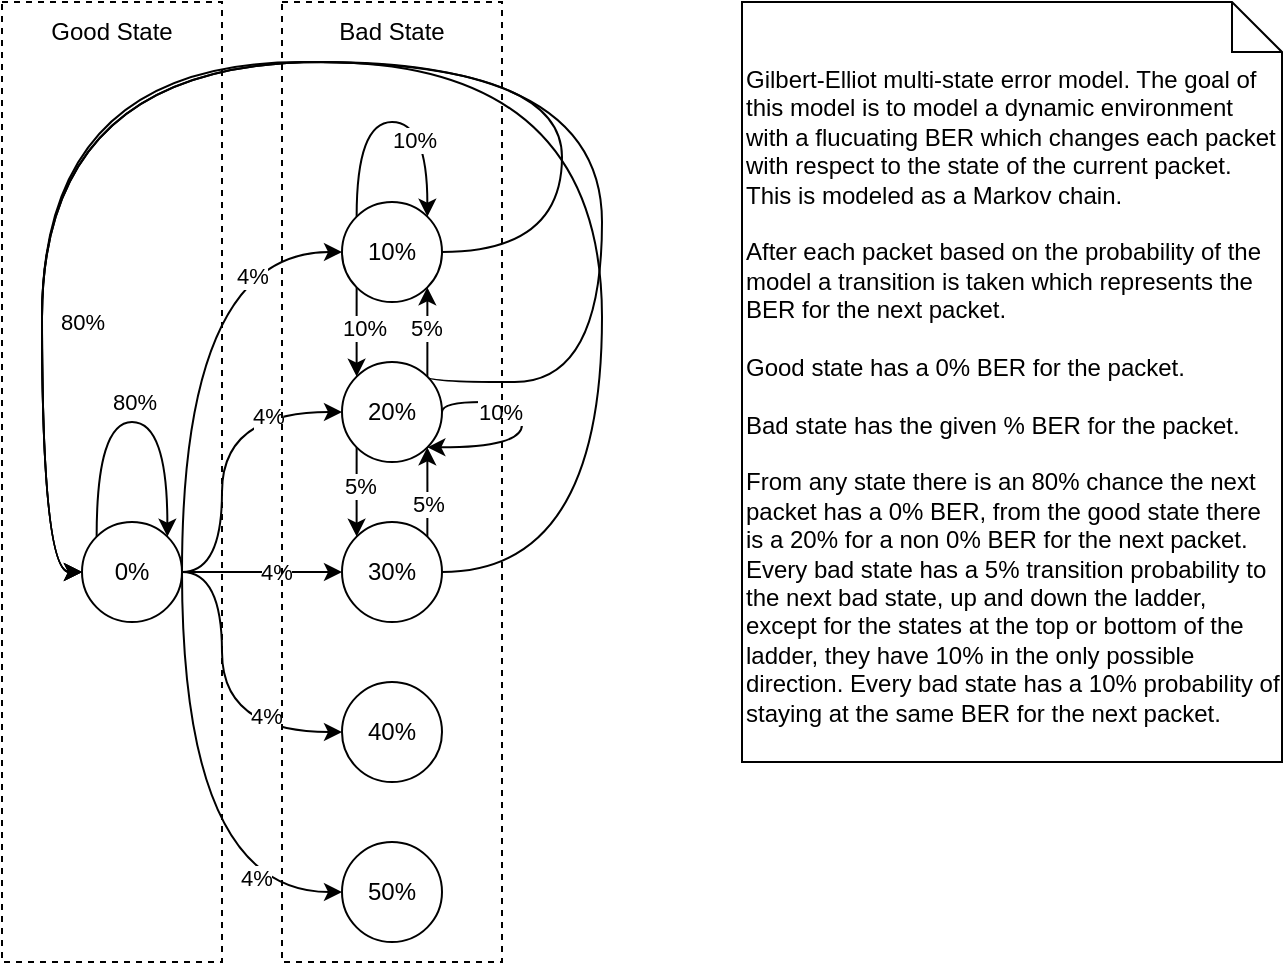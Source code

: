 <mxfile version="22.0.6" type="device">
  <diagram name="Page-1" id="VAwGCIa7mheN4QyBP41w">
    <mxGraphModel dx="1185" dy="660" grid="1" gridSize="10" guides="1" tooltips="1" connect="1" arrows="1" fold="1" page="1" pageScale="1" pageWidth="850" pageHeight="1100" math="0" shadow="0">
      <root>
        <mxCell id="0" />
        <mxCell id="1" parent="0" />
        <mxCell id="MP1VxRhWsE6Jve0MhrJB-9" style="edgeStyle=orthogonalEdgeStyle;rounded=0;orthogonalLoop=1;jettySize=auto;html=1;exitX=1;exitY=0.5;exitDx=0;exitDy=0;curved=1;" edge="1" parent="1" source="MP1VxRhWsE6Jve0MhrJB-1" target="MP1VxRhWsE6Jve0MhrJB-2">
          <mxGeometry relative="1" as="geometry">
            <Array as="points">
              <mxPoint x="240" y="285" />
            </Array>
          </mxGeometry>
        </mxCell>
        <mxCell id="MP1VxRhWsE6Jve0MhrJB-20" value="4%" style="edgeLabel;html=1;align=center;verticalAlign=middle;resizable=0;points=[];" vertex="1" connectable="0" parent="MP1VxRhWsE6Jve0MhrJB-9">
          <mxGeometry x="0.62" y="-12" relative="1" as="geometry">
            <mxPoint as="offset" />
          </mxGeometry>
        </mxCell>
        <mxCell id="MP1VxRhWsE6Jve0MhrJB-10" style="edgeStyle=orthogonalEdgeStyle;rounded=0;orthogonalLoop=1;jettySize=auto;html=1;exitX=1;exitY=0.5;exitDx=0;exitDy=0;curved=1;" edge="1" parent="1" source="MP1VxRhWsE6Jve0MhrJB-1" target="MP1VxRhWsE6Jve0MhrJB-3">
          <mxGeometry relative="1" as="geometry">
            <Array as="points">
              <mxPoint x="260" y="445" />
              <mxPoint x="260" y="365" />
            </Array>
          </mxGeometry>
        </mxCell>
        <mxCell id="MP1VxRhWsE6Jve0MhrJB-15" value="4%" style="edgeLabel;html=1;align=center;verticalAlign=middle;resizable=0;points=[];" vertex="1" connectable="0" parent="MP1VxRhWsE6Jve0MhrJB-10">
          <mxGeometry x="0.537" y="-2" relative="1" as="geometry">
            <mxPoint as="offset" />
          </mxGeometry>
        </mxCell>
        <mxCell id="MP1VxRhWsE6Jve0MhrJB-11" style="edgeStyle=orthogonalEdgeStyle;rounded=0;orthogonalLoop=1;jettySize=auto;html=1;exitX=1;exitY=0.5;exitDx=0;exitDy=0;" edge="1" parent="1" source="MP1VxRhWsE6Jve0MhrJB-1" target="MP1VxRhWsE6Jve0MhrJB-4">
          <mxGeometry relative="1" as="geometry" />
        </mxCell>
        <mxCell id="MP1VxRhWsE6Jve0MhrJB-16" value="4%" style="edgeLabel;html=1;align=center;verticalAlign=middle;resizable=0;points=[];" vertex="1" connectable="0" parent="MP1VxRhWsE6Jve0MhrJB-11">
          <mxGeometry x="0.161" relative="1" as="geometry">
            <mxPoint as="offset" />
          </mxGeometry>
        </mxCell>
        <mxCell id="MP1VxRhWsE6Jve0MhrJB-12" style="edgeStyle=orthogonalEdgeStyle;rounded=0;orthogonalLoop=1;jettySize=auto;html=1;exitX=1;exitY=0.5;exitDx=0;exitDy=0;curved=1;" edge="1" parent="1" source="MP1VxRhWsE6Jve0MhrJB-1" target="MP1VxRhWsE6Jve0MhrJB-5">
          <mxGeometry relative="1" as="geometry">
            <Array as="points">
              <mxPoint x="260" y="445" />
              <mxPoint x="260" y="525" />
            </Array>
          </mxGeometry>
        </mxCell>
        <mxCell id="MP1VxRhWsE6Jve0MhrJB-18" value="4%" style="edgeLabel;html=1;align=center;verticalAlign=middle;resizable=0;points=[];" vertex="1" connectable="0" parent="MP1VxRhWsE6Jve0MhrJB-12">
          <mxGeometry x="0.523" y="8" relative="1" as="geometry">
            <mxPoint as="offset" />
          </mxGeometry>
        </mxCell>
        <mxCell id="MP1VxRhWsE6Jve0MhrJB-13" style="edgeStyle=orthogonalEdgeStyle;rounded=0;orthogonalLoop=1;jettySize=auto;html=1;exitX=1;exitY=0.5;exitDx=0;exitDy=0;curved=1;" edge="1" parent="1" source="MP1VxRhWsE6Jve0MhrJB-1" target="MP1VxRhWsE6Jve0MhrJB-6">
          <mxGeometry relative="1" as="geometry">
            <Array as="points">
              <mxPoint x="240" y="605" />
            </Array>
          </mxGeometry>
        </mxCell>
        <mxCell id="MP1VxRhWsE6Jve0MhrJB-19" value="4%" style="edgeLabel;html=1;align=center;verticalAlign=middle;resizable=0;points=[];" vertex="1" connectable="0" parent="MP1VxRhWsE6Jve0MhrJB-13">
          <mxGeometry x="0.636" y="7" relative="1" as="geometry">
            <mxPoint as="offset" />
          </mxGeometry>
        </mxCell>
        <mxCell id="MP1VxRhWsE6Jve0MhrJB-1" value="0%" style="ellipse;whiteSpace=wrap;html=1;aspect=fixed;" vertex="1" parent="1">
          <mxGeometry x="190" y="420" width="50" height="50" as="geometry" />
        </mxCell>
        <mxCell id="MP1VxRhWsE6Jve0MhrJB-23" style="edgeStyle=orthogonalEdgeStyle;rounded=0;orthogonalLoop=1;jettySize=auto;html=1;exitX=0;exitY=1;exitDx=0;exitDy=0;entryX=0;entryY=0;entryDx=0;entryDy=0;" edge="1" parent="1" source="MP1VxRhWsE6Jve0MhrJB-2" target="MP1VxRhWsE6Jve0MhrJB-3">
          <mxGeometry relative="1" as="geometry" />
        </mxCell>
        <mxCell id="MP1VxRhWsE6Jve0MhrJB-24" value="10%" style="edgeLabel;html=1;align=center;verticalAlign=middle;resizable=0;points=[];" vertex="1" connectable="0" parent="MP1VxRhWsE6Jve0MhrJB-23">
          <mxGeometry x="0.337" y="-3" relative="1" as="geometry">
            <mxPoint x="6" y="-3" as="offset" />
          </mxGeometry>
        </mxCell>
        <mxCell id="MP1VxRhWsE6Jve0MhrJB-33" style="edgeStyle=orthogonalEdgeStyle;rounded=0;orthogonalLoop=1;jettySize=auto;html=1;exitX=1;exitY=0.5;exitDx=0;exitDy=0;entryX=0;entryY=0.5;entryDx=0;entryDy=0;curved=1;" edge="1" parent="1" source="MP1VxRhWsE6Jve0MhrJB-2" target="MP1VxRhWsE6Jve0MhrJB-1">
          <mxGeometry relative="1" as="geometry">
            <Array as="points">
              <mxPoint x="430" y="285" />
              <mxPoint x="430" y="190" />
              <mxPoint x="170" y="190" />
              <mxPoint x="170" y="445" />
            </Array>
          </mxGeometry>
        </mxCell>
        <mxCell id="MP1VxRhWsE6Jve0MhrJB-2" value="10%" style="ellipse;whiteSpace=wrap;html=1;aspect=fixed;" vertex="1" parent="1">
          <mxGeometry x="320" y="260" width="50" height="50" as="geometry" />
        </mxCell>
        <mxCell id="MP1VxRhWsE6Jve0MhrJB-25" style="edgeStyle=orthogonalEdgeStyle;rounded=0;orthogonalLoop=1;jettySize=auto;html=1;exitX=1;exitY=0;exitDx=0;exitDy=0;entryX=1;entryY=1;entryDx=0;entryDy=0;" edge="1" parent="1" source="MP1VxRhWsE6Jve0MhrJB-3" target="MP1VxRhWsE6Jve0MhrJB-2">
          <mxGeometry relative="1" as="geometry" />
        </mxCell>
        <mxCell id="MP1VxRhWsE6Jve0MhrJB-26" value="5%" style="edgeLabel;html=1;align=center;verticalAlign=middle;resizable=0;points=[];" vertex="1" connectable="0" parent="MP1VxRhWsE6Jve0MhrJB-25">
          <mxGeometry x="0.376" y="1" relative="1" as="geometry">
            <mxPoint as="offset" />
          </mxGeometry>
        </mxCell>
        <mxCell id="MP1VxRhWsE6Jve0MhrJB-29" style="edgeStyle=orthogonalEdgeStyle;rounded=0;orthogonalLoop=1;jettySize=auto;html=1;exitX=0;exitY=1;exitDx=0;exitDy=0;entryX=0;entryY=0;entryDx=0;entryDy=0;" edge="1" parent="1" source="MP1VxRhWsE6Jve0MhrJB-3" target="MP1VxRhWsE6Jve0MhrJB-4">
          <mxGeometry relative="1" as="geometry" />
        </mxCell>
        <mxCell id="MP1VxRhWsE6Jve0MhrJB-31" value="5%" style="edgeLabel;html=1;align=center;verticalAlign=middle;resizable=0;points=[];" vertex="1" connectable="0" parent="MP1VxRhWsE6Jve0MhrJB-29">
          <mxGeometry x="-0.411" y="1" relative="1" as="geometry">
            <mxPoint as="offset" />
          </mxGeometry>
        </mxCell>
        <mxCell id="MP1VxRhWsE6Jve0MhrJB-34" style="edgeStyle=orthogonalEdgeStyle;rounded=0;orthogonalLoop=1;jettySize=auto;html=1;exitX=1;exitY=0;exitDx=0;exitDy=0;curved=1;entryX=0;entryY=0.5;entryDx=0;entryDy=0;" edge="1" parent="1" source="MP1VxRhWsE6Jve0MhrJB-3" target="MP1VxRhWsE6Jve0MhrJB-1">
          <mxGeometry relative="1" as="geometry">
            <Array as="points">
              <mxPoint x="363" y="350" />
              <mxPoint x="450" y="350" />
              <mxPoint x="450" y="190" />
              <mxPoint x="170" y="190" />
              <mxPoint x="170" y="445" />
            </Array>
          </mxGeometry>
        </mxCell>
        <mxCell id="MP1VxRhWsE6Jve0MhrJB-36" value="80%" style="edgeLabel;html=1;align=center;verticalAlign=middle;resizable=0;points=[];" vertex="1" connectable="0" parent="MP1VxRhWsE6Jve0MhrJB-34">
          <mxGeometry x="0.029" y="1" relative="1" as="geometry">
            <mxPoint x="-96" y="129" as="offset" />
          </mxGeometry>
        </mxCell>
        <mxCell id="MP1VxRhWsE6Jve0MhrJB-3" value="20%" style="ellipse;whiteSpace=wrap;html=1;aspect=fixed;" vertex="1" parent="1">
          <mxGeometry x="320" y="340" width="50" height="50" as="geometry" />
        </mxCell>
        <mxCell id="MP1VxRhWsE6Jve0MhrJB-30" style="edgeStyle=orthogonalEdgeStyle;rounded=0;orthogonalLoop=1;jettySize=auto;html=1;exitX=1;exitY=0;exitDx=0;exitDy=0;entryX=1;entryY=1;entryDx=0;entryDy=0;" edge="1" parent="1" source="MP1VxRhWsE6Jve0MhrJB-4" target="MP1VxRhWsE6Jve0MhrJB-3">
          <mxGeometry relative="1" as="geometry" />
        </mxCell>
        <mxCell id="MP1VxRhWsE6Jve0MhrJB-32" value="5%" style="edgeLabel;html=1;align=center;verticalAlign=middle;resizable=0;points=[];" vertex="1" connectable="0" parent="MP1VxRhWsE6Jve0MhrJB-30">
          <mxGeometry x="-0.473" relative="1" as="geometry">
            <mxPoint as="offset" />
          </mxGeometry>
        </mxCell>
        <mxCell id="MP1VxRhWsE6Jve0MhrJB-37" style="edgeStyle=orthogonalEdgeStyle;rounded=0;orthogonalLoop=1;jettySize=auto;html=1;exitX=1;exitY=0.5;exitDx=0;exitDy=0;entryX=0;entryY=0.5;entryDx=0;entryDy=0;curved=1;" edge="1" parent="1" source="MP1VxRhWsE6Jve0MhrJB-4" target="MP1VxRhWsE6Jve0MhrJB-1">
          <mxGeometry relative="1" as="geometry">
            <Array as="points">
              <mxPoint x="450" y="445" />
              <mxPoint x="450" y="190" />
              <mxPoint x="170" y="190" />
              <mxPoint x="170" y="445" />
            </Array>
          </mxGeometry>
        </mxCell>
        <mxCell id="MP1VxRhWsE6Jve0MhrJB-4" value="30%" style="ellipse;whiteSpace=wrap;html=1;aspect=fixed;" vertex="1" parent="1">
          <mxGeometry x="320" y="420" width="50" height="50" as="geometry" />
        </mxCell>
        <mxCell id="MP1VxRhWsE6Jve0MhrJB-5" value="40%" style="ellipse;whiteSpace=wrap;html=1;aspect=fixed;" vertex="1" parent="1">
          <mxGeometry x="320" y="500" width="50" height="50" as="geometry" />
        </mxCell>
        <mxCell id="MP1VxRhWsE6Jve0MhrJB-6" value="50%" style="ellipse;whiteSpace=wrap;html=1;aspect=fixed;" vertex="1" parent="1">
          <mxGeometry x="320" y="580" width="50" height="50" as="geometry" />
        </mxCell>
        <mxCell id="MP1VxRhWsE6Jve0MhrJB-7" style="edgeStyle=orthogonalEdgeStyle;rounded=0;orthogonalLoop=1;jettySize=auto;html=1;exitX=0;exitY=0;exitDx=0;exitDy=0;entryX=1;entryY=0;entryDx=0;entryDy=0;curved=1;" edge="1" parent="1" source="MP1VxRhWsE6Jve0MhrJB-1" target="MP1VxRhWsE6Jve0MhrJB-1">
          <mxGeometry relative="1" as="geometry">
            <Array as="points">
              <mxPoint x="197" y="370" />
              <mxPoint x="233" y="370" />
            </Array>
          </mxGeometry>
        </mxCell>
        <mxCell id="MP1VxRhWsE6Jve0MhrJB-8" value="80%" style="edgeLabel;html=1;align=center;verticalAlign=middle;resizable=0;points=[];" vertex="1" connectable="0" parent="MP1VxRhWsE6Jve0MhrJB-7">
          <mxGeometry x="-0.339" y="-6" relative="1" as="geometry">
            <mxPoint x="12" y="-18" as="offset" />
          </mxGeometry>
        </mxCell>
        <mxCell id="MP1VxRhWsE6Jve0MhrJB-21" style="edgeStyle=orthogonalEdgeStyle;rounded=0;orthogonalLoop=1;jettySize=auto;html=1;exitX=0;exitY=0;exitDx=0;exitDy=0;entryX=1;entryY=0;entryDx=0;entryDy=0;curved=1;" edge="1" parent="1" source="MP1VxRhWsE6Jve0MhrJB-2" target="MP1VxRhWsE6Jve0MhrJB-2">
          <mxGeometry relative="1" as="geometry">
            <Array as="points">
              <mxPoint x="327" y="220" />
              <mxPoint x="363" y="220" />
            </Array>
          </mxGeometry>
        </mxCell>
        <mxCell id="MP1VxRhWsE6Jve0MhrJB-22" value="10%" style="edgeLabel;html=1;align=center;verticalAlign=middle;resizable=0;points=[];" vertex="1" connectable="0" parent="MP1VxRhWsE6Jve0MhrJB-21">
          <mxGeometry x="0.404" y="-7" relative="1" as="geometry">
            <mxPoint as="offset" />
          </mxGeometry>
        </mxCell>
        <mxCell id="MP1VxRhWsE6Jve0MhrJB-27" style="edgeStyle=orthogonalEdgeStyle;rounded=0;orthogonalLoop=1;jettySize=auto;html=1;exitX=1;exitY=0.5;exitDx=0;exitDy=0;entryX=1;entryY=1;entryDx=0;entryDy=0;curved=1;" edge="1" parent="1" source="MP1VxRhWsE6Jve0MhrJB-3" target="MP1VxRhWsE6Jve0MhrJB-3">
          <mxGeometry relative="1" as="geometry">
            <Array as="points">
              <mxPoint x="370" y="360" />
              <mxPoint x="410" y="360" />
              <mxPoint x="410" y="383" />
            </Array>
          </mxGeometry>
        </mxCell>
        <mxCell id="MP1VxRhWsE6Jve0MhrJB-28" value="10%" style="edgeLabel;html=1;align=center;verticalAlign=middle;resizable=0;points=[];" vertex="1" connectable="0" parent="MP1VxRhWsE6Jve0MhrJB-27">
          <mxGeometry x="-0.406" y="-5" relative="1" as="geometry">
            <mxPoint as="offset" />
          </mxGeometry>
        </mxCell>
        <mxCell id="MP1VxRhWsE6Jve0MhrJB-38" value="" style="rounded=0;whiteSpace=wrap;html=1;fillColor=none;dashed=1;" vertex="1" parent="1">
          <mxGeometry x="150" y="160" width="110" height="480" as="geometry" />
        </mxCell>
        <mxCell id="MP1VxRhWsE6Jve0MhrJB-39" value="Good State" style="text;html=1;strokeColor=none;fillColor=none;align=center;verticalAlign=middle;whiteSpace=wrap;rounded=0;" vertex="1" parent="1">
          <mxGeometry x="150" y="160" width="110" height="30" as="geometry" />
        </mxCell>
        <mxCell id="MP1VxRhWsE6Jve0MhrJB-40" value="" style="rounded=0;whiteSpace=wrap;html=1;fillColor=none;dashed=1;" vertex="1" parent="1">
          <mxGeometry x="290" y="160" width="110" height="480" as="geometry" />
        </mxCell>
        <mxCell id="MP1VxRhWsE6Jve0MhrJB-41" value="Bad State" style="text;html=1;strokeColor=none;fillColor=none;align=center;verticalAlign=middle;whiteSpace=wrap;rounded=0;" vertex="1" parent="1">
          <mxGeometry x="290" y="160" width="110" height="30" as="geometry" />
        </mxCell>
        <mxCell id="MP1VxRhWsE6Jve0MhrJB-43" value="Gilbert-Elliot multi-state error model. The goal of this model is to model a dynamic environment with a flucuating BER which changes each packet with respect to the state of the current packet. This is modeled as a Markov chain.&lt;br&gt;&lt;br&gt;After each packet based on the probability of the model a transition is taken which represents the BER for the next packet.&lt;br&gt;&lt;br&gt;Good state has a 0% BER for the packet.&lt;br&gt;&lt;br&gt;Bad state has the given % BER for the packet.&lt;br&gt;&lt;br&gt;From any state there is an 80% chance the next packet has a 0% BER, from the good state there is a 20% for a non 0% BER for the next packet. Every bad state has a 5% transition probability to the next bad state, up and down the ladder, except for the states at the top or bottom of the ladder, they have 10% in the only possible direction. Every bad state has a 10% probability of staying at the same BER for the next packet." style="shape=note2;boundedLbl=1;whiteSpace=wrap;html=1;size=25;verticalAlign=top;align=left;" vertex="1" parent="1">
          <mxGeometry x="520" y="160" width="270" height="380" as="geometry" />
        </mxCell>
      </root>
    </mxGraphModel>
  </diagram>
</mxfile>
